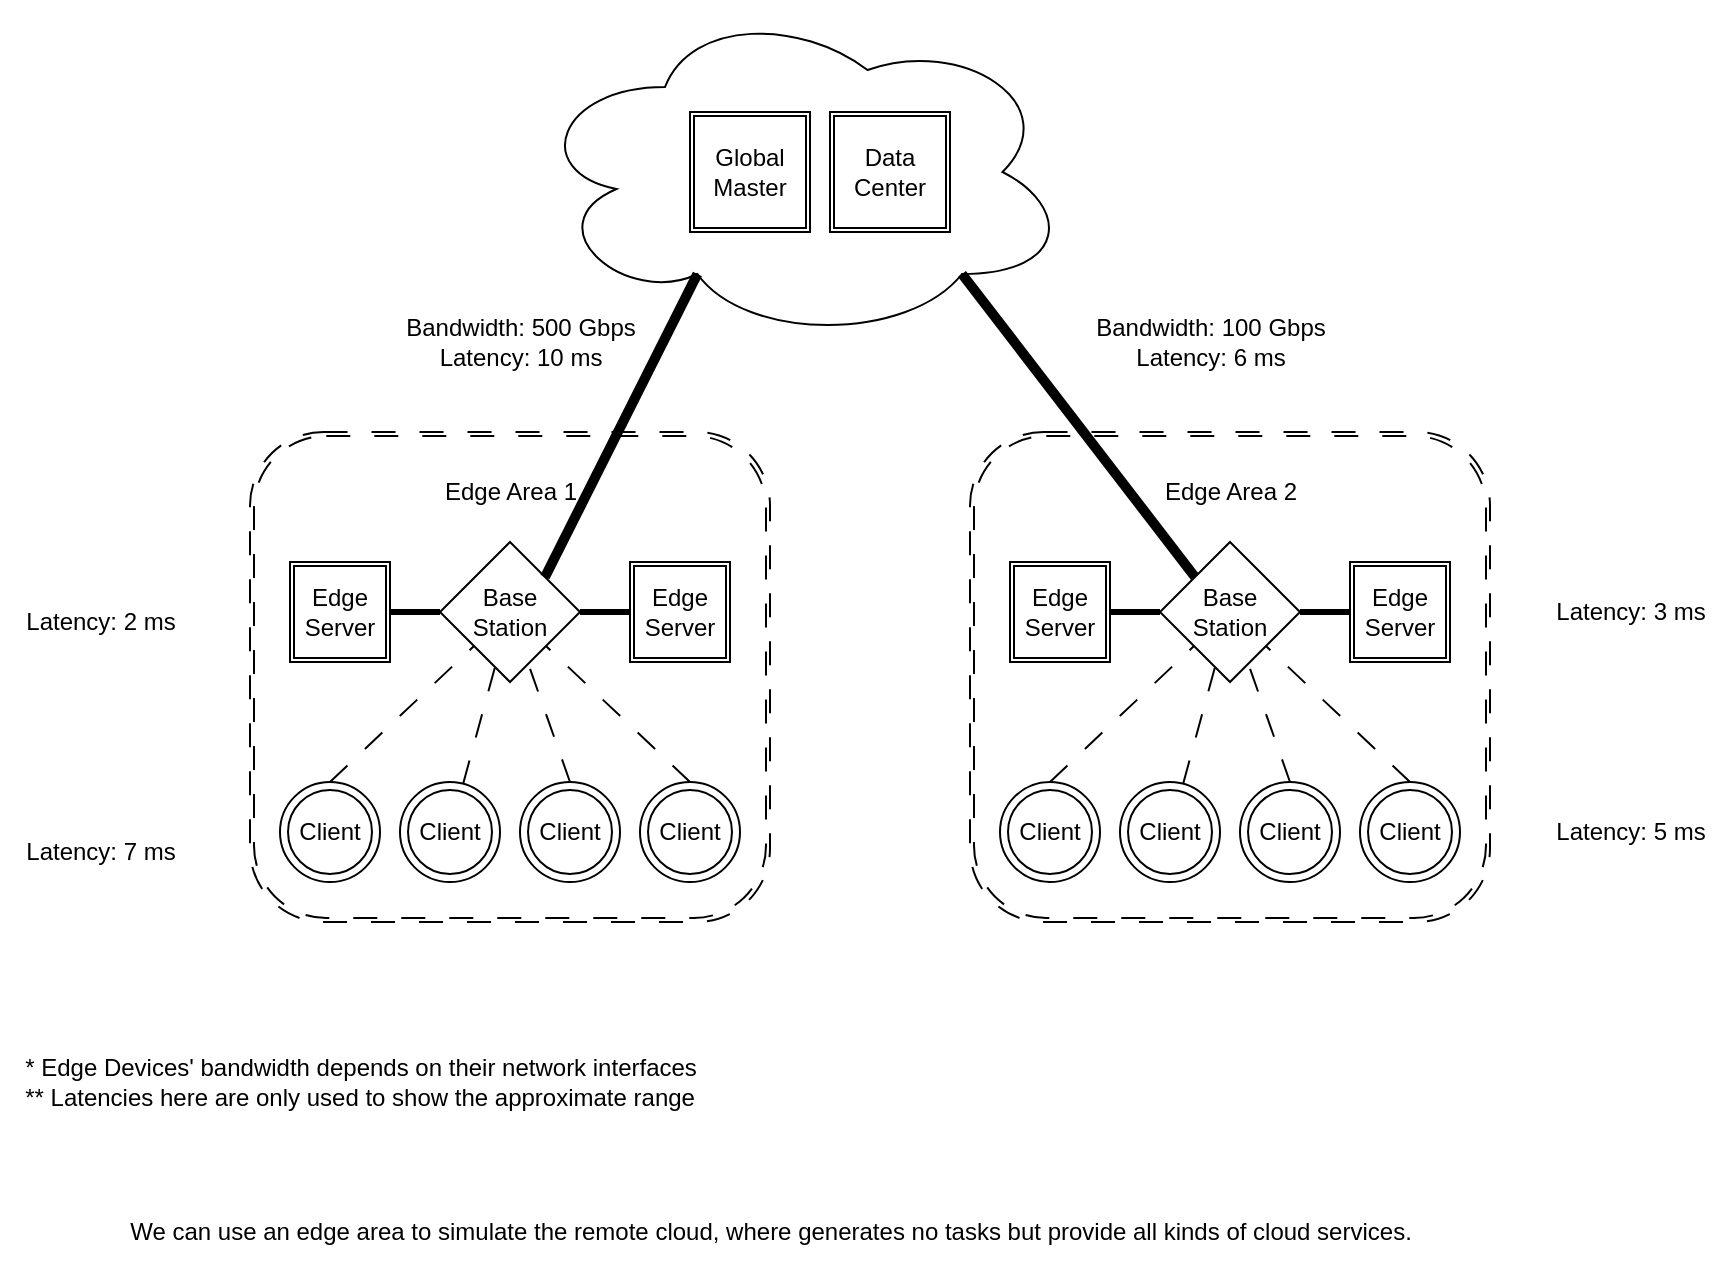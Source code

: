 <mxfile>
    <diagram id="8eT60heGp0snCYeR3oEI" name="第 1 页">
        <mxGraphModel dx="1401" dy="1414" grid="1" gridSize="10" guides="1" tooltips="1" connect="1" arrows="1" fold="1" page="1" pageScale="1" pageWidth="850" pageHeight="1100" math="0" shadow="0">
            <root>
                <mxCell id="0"/>
                <mxCell id="1" parent="0"/>
                <mxCell id="2" value="" style="ellipse;shape=cloud;whiteSpace=wrap;html=1;" vertex="1" parent="1">
                    <mxGeometry x="230" y="240" width="270" height="170" as="geometry"/>
                </mxCell>
                <mxCell id="3" value="Global Master" style="shape=ext;double=1;whiteSpace=wrap;html=1;aspect=fixed;" vertex="1" parent="1">
                    <mxGeometry x="310" y="295" width="60" height="60" as="geometry"/>
                </mxCell>
                <mxCell id="4" value="Data Center" style="shape=ext;double=1;whiteSpace=wrap;html=1;aspect=fixed;" vertex="1" parent="1">
                    <mxGeometry x="380" y="295" width="60" height="60" as="geometry"/>
                </mxCell>
                <mxCell id="5" value="" style="shape=ext;double=1;rounded=1;whiteSpace=wrap;html=1;dashed=1;dashPattern=12 12;" vertex="1" parent="1">
                    <mxGeometry x="90" y="455" width="260" height="245" as="geometry"/>
                </mxCell>
                <mxCell id="6" value="Edge Area 1" style="text;html=1;align=center;verticalAlign=middle;resizable=0;points=[];autosize=1;strokeColor=none;fillColor=none;" vertex="1" parent="1">
                    <mxGeometry x="175" y="470" width="90" height="30" as="geometry"/>
                </mxCell>
                <mxCell id="7" value="Edge Server" style="shape=ext;double=1;whiteSpace=wrap;html=1;aspect=fixed;" vertex="1" parent="1">
                    <mxGeometry x="110" y="520" width="50" height="50" as="geometry"/>
                </mxCell>
                <mxCell id="8" value="Edge Server" style="shape=ext;double=1;whiteSpace=wrap;html=1;aspect=fixed;" vertex="1" parent="1">
                    <mxGeometry x="280" y="520" width="50" height="50" as="geometry"/>
                </mxCell>
                <mxCell id="9" value="Client" style="ellipse;shape=doubleEllipse;whiteSpace=wrap;html=1;aspect=fixed;" vertex="1" parent="1">
                    <mxGeometry x="105" y="630" width="50" height="50" as="geometry"/>
                </mxCell>
                <mxCell id="10" value="Client" style="ellipse;shape=doubleEllipse;whiteSpace=wrap;html=1;aspect=fixed;" vertex="1" parent="1">
                    <mxGeometry x="225" y="630" width="50" height="50" as="geometry"/>
                </mxCell>
                <mxCell id="12" value="Client" style="ellipse;shape=doubleEllipse;whiteSpace=wrap;html=1;aspect=fixed;" vertex="1" parent="1">
                    <mxGeometry x="285" y="630" width="50" height="50" as="geometry"/>
                </mxCell>
                <mxCell id="22" value="Base Station" style="rhombus;whiteSpace=wrap;html=1;" vertex="1" parent="1">
                    <mxGeometry x="185" y="510" width="70" height="70" as="geometry"/>
                </mxCell>
                <mxCell id="39" value="Client" style="ellipse;shape=doubleEllipse;whiteSpace=wrap;html=1;aspect=fixed;" vertex="1" parent="1">
                    <mxGeometry x="165" y="630" width="50" height="50" as="geometry"/>
                </mxCell>
                <mxCell id="40" value="" style="line;strokeWidth=3;html=1;perimeter=backbonePerimeter;points=[];outlineConnect=0;" vertex="1" parent="1">
                    <mxGeometry x="255" y="540" width="25" height="10" as="geometry"/>
                </mxCell>
                <mxCell id="41" value="" style="line;strokeWidth=3;html=1;perimeter=backbonePerimeter;points=[];outlineConnect=0;" vertex="1" parent="1">
                    <mxGeometry x="160" y="540" width="25" height="10" as="geometry"/>
                </mxCell>
                <mxCell id="42" value="" style="endArrow=none;html=1;exitX=0.5;exitY=0;exitDx=0;exitDy=0;dashed=1;dashPattern=12 12;" edge="1" parent="1" source="10" target="22">
                    <mxGeometry width="50" height="50" relative="1" as="geometry">
                        <mxPoint x="530" y="530" as="sourcePoint"/>
                        <mxPoint x="580" y="480" as="targetPoint"/>
                    </mxGeometry>
                </mxCell>
                <mxCell id="43" value="" style="endArrow=none;html=1;exitX=0.5;exitY=0;exitDx=0;exitDy=0;dashed=1;dashPattern=12 12;" edge="1" parent="1" source="12" target="22">
                    <mxGeometry width="50" height="50" relative="1" as="geometry">
                        <mxPoint x="260" y="640" as="sourcePoint"/>
                        <mxPoint x="239.13" y="580.87" as="targetPoint"/>
                    </mxGeometry>
                </mxCell>
                <mxCell id="44" value="" style="endArrow=none;html=1;dashed=1;dashPattern=12 12;" edge="1" parent="1" source="39" target="22">
                    <mxGeometry width="50" height="50" relative="1" as="geometry">
                        <mxPoint x="270" y="650" as="sourcePoint"/>
                        <mxPoint x="249.13" y="590.87" as="targetPoint"/>
                    </mxGeometry>
                </mxCell>
                <mxCell id="45" value="" style="endArrow=none;html=1;exitX=0.5;exitY=0;exitDx=0;exitDy=0;dashed=1;dashPattern=12 12;" edge="1" parent="1" source="9" target="22">
                    <mxGeometry width="50" height="50" relative="1" as="geometry">
                        <mxPoint x="280" y="660" as="sourcePoint"/>
                        <mxPoint x="259.13" y="600.87" as="targetPoint"/>
                    </mxGeometry>
                </mxCell>
                <mxCell id="47" value="" style="endArrow=none;html=1;entryX=0.31;entryY=0.8;entryDx=0;entryDy=0;entryPerimeter=0;exitX=1;exitY=0;exitDx=0;exitDy=0;strokeWidth=5;endSize=5;" edge="1" parent="1" source="22" target="2">
                    <mxGeometry width="50" height="50" relative="1" as="geometry">
                        <mxPoint x="250" y="450" as="sourcePoint"/>
                        <mxPoint x="300" y="400" as="targetPoint"/>
                    </mxGeometry>
                </mxCell>
                <mxCell id="48" value="Bandwidth: 500 Gbps&lt;br&gt;Latency: 10 ms" style="text;html=1;align=center;verticalAlign=middle;resizable=0;points=[];autosize=1;strokeColor=none;fillColor=none;" vertex="1" parent="1">
                    <mxGeometry x="155" y="390" width="140" height="40" as="geometry"/>
                </mxCell>
                <mxCell id="49" value="Latency: 2 ms" style="text;html=1;align=center;verticalAlign=middle;resizable=0;points=[];autosize=1;strokeColor=none;fillColor=none;" vertex="1" parent="1">
                    <mxGeometry x="-35" y="535" width="100" height="30" as="geometry"/>
                </mxCell>
                <mxCell id="50" value="Latency: 7 ms" style="text;html=1;align=center;verticalAlign=middle;resizable=0;points=[];autosize=1;strokeColor=none;fillColor=none;" vertex="1" parent="1">
                    <mxGeometry x="-35" y="650" width="100" height="30" as="geometry"/>
                </mxCell>
                <mxCell id="51" value="* Edge Devices' bandwidth depends on their network interfaces&lt;br&gt;&lt;div style=&quot;text-align: left;&quot;&gt;&lt;span style=&quot;background-color: initial;&quot;&gt;** Latencies here are only used to show the approximate range&lt;/span&gt;&lt;/div&gt;" style="text;html=1;align=center;verticalAlign=middle;resizable=0;points=[];autosize=1;strokeColor=none;fillColor=none;" vertex="1" parent="1">
                    <mxGeometry x="-35" y="760" width="360" height="40" as="geometry"/>
                </mxCell>
                <mxCell id="52" value="" style="shape=ext;double=1;rounded=1;whiteSpace=wrap;html=1;dashed=1;dashPattern=12 12;" vertex="1" parent="1">
                    <mxGeometry x="450" y="455" width="260" height="245" as="geometry"/>
                </mxCell>
                <mxCell id="53" value="Edge Area 2" style="text;html=1;align=center;verticalAlign=middle;resizable=0;points=[];autosize=1;strokeColor=none;fillColor=none;" vertex="1" parent="1">
                    <mxGeometry x="535" y="470" width="90" height="30" as="geometry"/>
                </mxCell>
                <mxCell id="54" value="Edge Server" style="shape=ext;double=1;whiteSpace=wrap;html=1;aspect=fixed;" vertex="1" parent="1">
                    <mxGeometry x="470" y="520" width="50" height="50" as="geometry"/>
                </mxCell>
                <mxCell id="55" value="Edge Server" style="shape=ext;double=1;whiteSpace=wrap;html=1;aspect=fixed;" vertex="1" parent="1">
                    <mxGeometry x="640" y="520" width="50" height="50" as="geometry"/>
                </mxCell>
                <mxCell id="56" value="Client" style="ellipse;shape=doubleEllipse;whiteSpace=wrap;html=1;aspect=fixed;" vertex="1" parent="1">
                    <mxGeometry x="465" y="630" width="50" height="50" as="geometry"/>
                </mxCell>
                <mxCell id="57" value="Client" style="ellipse;shape=doubleEllipse;whiteSpace=wrap;html=1;aspect=fixed;" vertex="1" parent="1">
                    <mxGeometry x="585" y="630" width="50" height="50" as="geometry"/>
                </mxCell>
                <mxCell id="58" value="Client" style="ellipse;shape=doubleEllipse;whiteSpace=wrap;html=1;aspect=fixed;" vertex="1" parent="1">
                    <mxGeometry x="645" y="630" width="50" height="50" as="geometry"/>
                </mxCell>
                <mxCell id="59" value="Base Station" style="rhombus;whiteSpace=wrap;html=1;" vertex="1" parent="1">
                    <mxGeometry x="545" y="510" width="70" height="70" as="geometry"/>
                </mxCell>
                <mxCell id="60" value="Client" style="ellipse;shape=doubleEllipse;whiteSpace=wrap;html=1;aspect=fixed;" vertex="1" parent="1">
                    <mxGeometry x="525" y="630" width="50" height="50" as="geometry"/>
                </mxCell>
                <mxCell id="61" value="" style="line;strokeWidth=3;html=1;perimeter=backbonePerimeter;points=[];outlineConnect=0;" vertex="1" parent="1">
                    <mxGeometry x="615" y="540" width="25" height="10" as="geometry"/>
                </mxCell>
                <mxCell id="62" value="" style="line;strokeWidth=3;html=1;perimeter=backbonePerimeter;points=[];outlineConnect=0;" vertex="1" parent="1">
                    <mxGeometry x="520" y="540" width="25" height="10" as="geometry"/>
                </mxCell>
                <mxCell id="63" value="" style="endArrow=none;html=1;exitX=0.5;exitY=0;exitDx=0;exitDy=0;dashed=1;dashPattern=12 12;" edge="1" parent="1" source="57" target="59">
                    <mxGeometry width="50" height="50" relative="1" as="geometry">
                        <mxPoint x="890" y="530" as="sourcePoint"/>
                        <mxPoint x="940" y="480" as="targetPoint"/>
                    </mxGeometry>
                </mxCell>
                <mxCell id="64" value="" style="endArrow=none;html=1;exitX=0.5;exitY=0;exitDx=0;exitDy=0;dashed=1;dashPattern=12 12;" edge="1" parent="1" source="58" target="59">
                    <mxGeometry width="50" height="50" relative="1" as="geometry">
                        <mxPoint x="620" y="640" as="sourcePoint"/>
                        <mxPoint x="599.13" y="580.87" as="targetPoint"/>
                    </mxGeometry>
                </mxCell>
                <mxCell id="65" value="" style="endArrow=none;html=1;dashed=1;dashPattern=12 12;" edge="1" parent="1" source="60" target="59">
                    <mxGeometry width="50" height="50" relative="1" as="geometry">
                        <mxPoint x="630" y="650" as="sourcePoint"/>
                        <mxPoint x="609.13" y="590.87" as="targetPoint"/>
                    </mxGeometry>
                </mxCell>
                <mxCell id="66" value="" style="endArrow=none;html=1;exitX=0.5;exitY=0;exitDx=0;exitDy=0;dashed=1;dashPattern=12 12;" edge="1" parent="1" source="56" target="59">
                    <mxGeometry width="50" height="50" relative="1" as="geometry">
                        <mxPoint x="640" y="660" as="sourcePoint"/>
                        <mxPoint x="619.13" y="600.87" as="targetPoint"/>
                    </mxGeometry>
                </mxCell>
                <mxCell id="67" value="" style="endArrow=none;html=1;entryX=0.8;entryY=0.8;entryDx=0;entryDy=0;entryPerimeter=0;exitX=0;exitY=0;exitDx=0;exitDy=0;strokeWidth=5;endSize=5;" edge="1" parent="1" source="59" target="2">
                    <mxGeometry width="50" height="50" relative="1" as="geometry">
                        <mxPoint x="247.5" y="537.5" as="sourcePoint"/>
                        <mxPoint x="323.7" y="386" as="targetPoint"/>
                    </mxGeometry>
                </mxCell>
                <mxCell id="68" value="Latency: 3 ms" style="text;html=1;align=center;verticalAlign=middle;resizable=0;points=[];autosize=1;strokeColor=none;fillColor=none;" vertex="1" parent="1">
                    <mxGeometry x="730" y="530" width="100" height="30" as="geometry"/>
                </mxCell>
                <mxCell id="69" value="Latency: 5 ms" style="text;html=1;align=center;verticalAlign=middle;resizable=0;points=[];autosize=1;strokeColor=none;fillColor=none;" vertex="1" parent="1">
                    <mxGeometry x="730" y="640" width="100" height="30" as="geometry"/>
                </mxCell>
                <mxCell id="70" value="Bandwidth: 100 Gbps&lt;br&gt;Latency: 6 ms" style="text;html=1;align=center;verticalAlign=middle;resizable=0;points=[];autosize=1;strokeColor=none;fillColor=none;" vertex="1" parent="1">
                    <mxGeometry x="500" y="390" width="140" height="40" as="geometry"/>
                </mxCell>
                <mxCell id="71" value="We can use an edge area to simulate the remote cloud, where generates no tasks but provide all kinds of cloud services.&lt;br&gt;" style="text;html=1;align=center;verticalAlign=middle;resizable=0;points=[];autosize=1;strokeColor=none;fillColor=none;" vertex="1" parent="1">
                    <mxGeometry x="20" y="840" width="660" height="30" as="geometry"/>
                </mxCell>
            </root>
        </mxGraphModel>
    </diagram>
</mxfile>